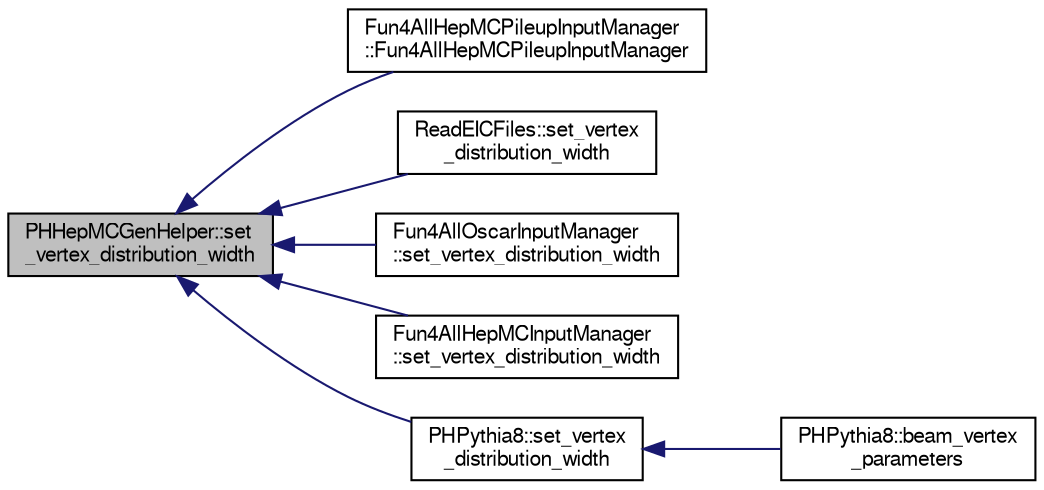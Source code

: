 digraph "PHHepMCGenHelper::set_vertex_distribution_width"
{
  bgcolor="transparent";
  edge [fontname="FreeSans",fontsize="10",labelfontname="FreeSans",labelfontsize="10"];
  node [fontname="FreeSans",fontsize="10",shape=record];
  rankdir="LR";
  Node1 [label="PHHepMCGenHelper::set\l_vertex_distribution_width",height=0.2,width=0.4,color="black", fillcolor="grey75", style="filled" fontcolor="black"];
  Node1 -> Node2 [dir="back",color="midnightblue",fontsize="10",style="solid",fontname="FreeSans"];
  Node2 [label="Fun4AllHepMCPileupInputManager\l::Fun4AllHepMCPileupInputManager",height=0.2,width=0.4,color="black",URL="$de/d99/classFun4AllHepMCPileupInputManager.html#a94b3b8e44e727ee4cfcad90d5f1933f7"];
  Node1 -> Node3 [dir="back",color="midnightblue",fontsize="10",style="solid",fontname="FreeSans"];
  Node3 [label="ReadEICFiles::set_vertex\l_distribution_width",height=0.2,width=0.4,color="black",URL="$d3/d49/classReadEICFiles.html#a3a77caa1f1ead7251b85d7f54f7db0da",tooltip="set the width of the vertex distribution function about the mean, use PHENIX units of cm..."];
  Node1 -> Node4 [dir="back",color="midnightblue",fontsize="10",style="solid",fontname="FreeSans"];
  Node4 [label="Fun4AllOscarInputManager\l::set_vertex_distribution_width",height=0.2,width=0.4,color="black",URL="$db/d1f/classFun4AllOscarInputManager.html#a5f79f3b12535df02533d25a14aab26a6",tooltip="set the width of the vertex distribution function about the mean, use PHENIX units of cm..."];
  Node1 -> Node5 [dir="back",color="midnightblue",fontsize="10",style="solid",fontname="FreeSans"];
  Node5 [label="Fun4AllHepMCInputManager\l::set_vertex_distribution_width",height=0.2,width=0.4,color="black",URL="$d6/d6f/classFun4AllHepMCInputManager.html#a63272413d7dbd96e541618b734b609d0",tooltip="set the width of the vertex distribution function about the mean, use PHENIX units of cm..."];
  Node1 -> Node6 [dir="back",color="midnightblue",fontsize="10",style="solid",fontname="FreeSans"];
  Node6 [label="PHPythia8::set_vertex\l_distribution_width",height=0.2,width=0.4,color="black",URL="$d9/d3a/classPHPythia8.html#ac16c7d96b92c346f7f562868e95c3a78",tooltip="set the width of the vertex distribution function about the mean, use PHENIX units of cm..."];
  Node6 -> Node7 [dir="back",color="midnightblue",fontsize="10",style="solid",fontname="FreeSans"];
  Node7 [label="PHPythia8::beam_vertex\l_parameters",height=0.2,width=0.4,color="black",URL="$d9/d3a/classPHPythia8.html#abb21b0537da59ea9e6a1a4b92827af18"];
}
